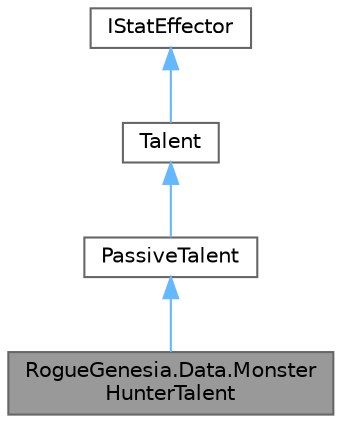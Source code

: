 digraph "RogueGenesia.Data.MonsterHunterTalent"
{
 // LATEX_PDF_SIZE
  bgcolor="transparent";
  edge [fontname=Helvetica,fontsize=10,labelfontname=Helvetica,labelfontsize=10];
  node [fontname=Helvetica,fontsize=10,shape=box,height=0.2,width=0.4];
  Node1 [label="RogueGenesia.Data.Monster\lHunterTalent",height=0.2,width=0.4,color="gray40", fillcolor="grey60", style="filled", fontcolor="black",tooltip=" "];
  Node2 -> Node1 [dir="back",color="steelblue1",style="solid"];
  Node2 [label="PassiveTalent",height=0.2,width=0.4,color="gray40", fillcolor="white", style="filled",URL="$class_rogue_genesia_1_1_data_1_1_passive_talent.html",tooltip=" "];
  Node3 -> Node2 [dir="back",color="steelblue1",style="solid"];
  Node3 [label="Talent",height=0.2,width=0.4,color="gray40", fillcolor="white", style="filled",URL="$class_rogue_genesia_1_1_data_1_1_talent.html",tooltip=" "];
  Node4 -> Node3 [dir="back",color="steelblue1",style="solid"];
  Node4 [label="IStatEffector",height=0.2,width=0.4,color="gray40", fillcolor="white", style="filled",URL="$interface_rogue_genesia_1_1_data_1_1_i_stat_effector.html",tooltip=" "];
}
